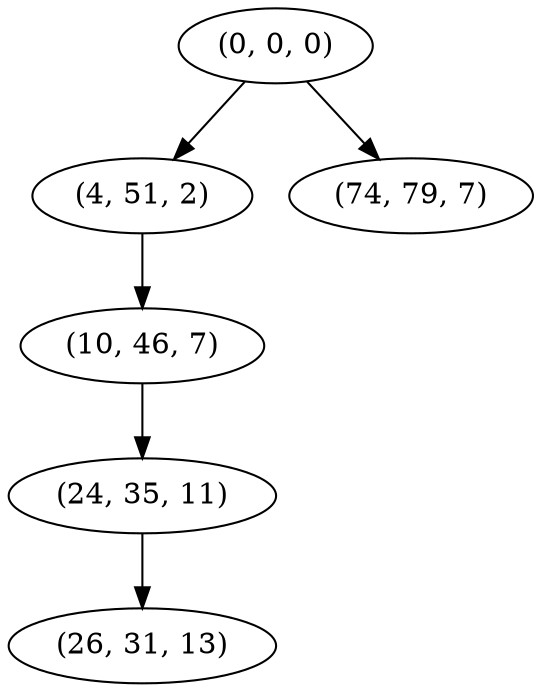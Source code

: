 digraph tree {
    "(0, 0, 0)";
    "(4, 51, 2)";
    "(10, 46, 7)";
    "(24, 35, 11)";
    "(26, 31, 13)";
    "(74, 79, 7)";
    "(0, 0, 0)" -> "(4, 51, 2)";
    "(0, 0, 0)" -> "(74, 79, 7)";
    "(4, 51, 2)" -> "(10, 46, 7)";
    "(10, 46, 7)" -> "(24, 35, 11)";
    "(24, 35, 11)" -> "(26, 31, 13)";
}
